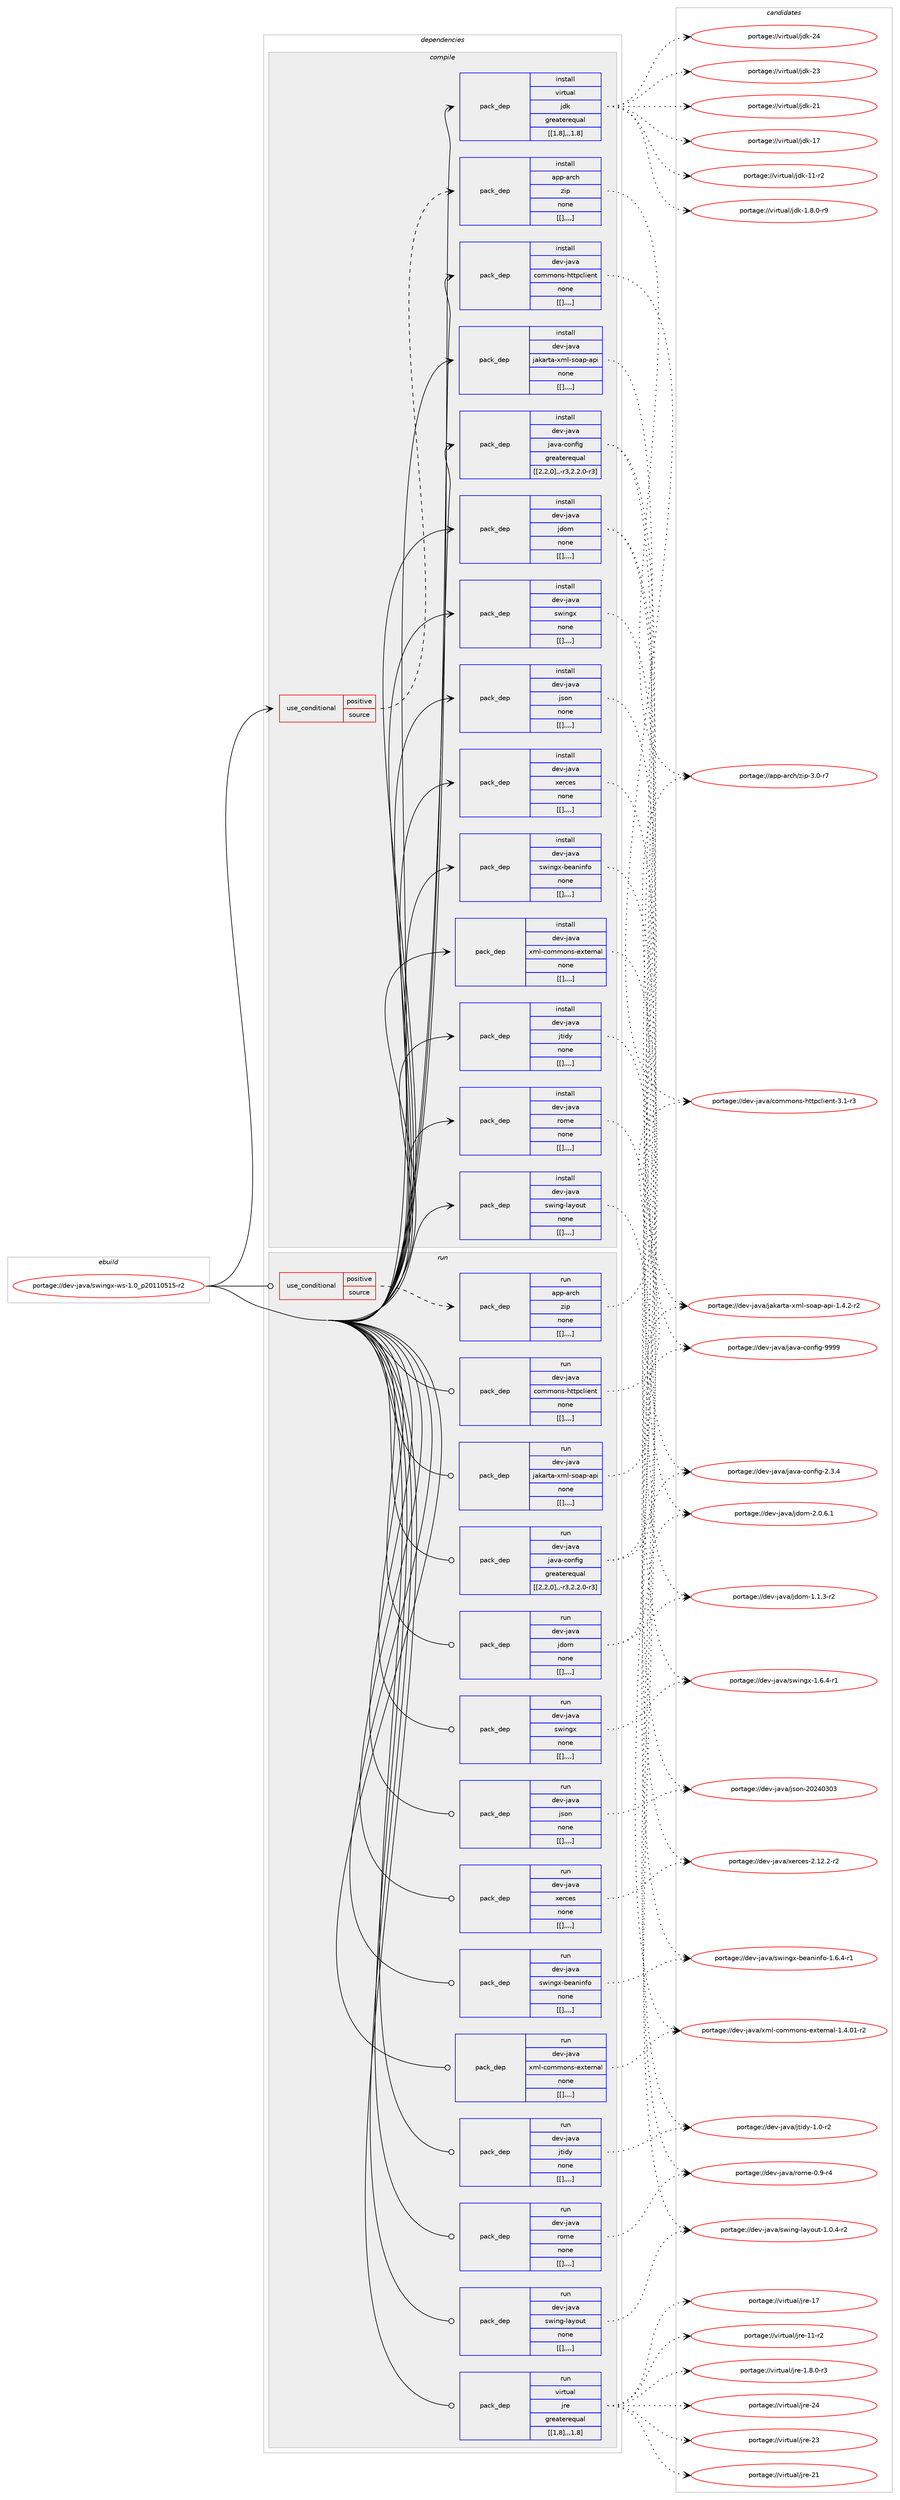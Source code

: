 digraph prolog {

# *************
# Graph options
# *************

newrank=true;
concentrate=true;
compound=true;
graph [rankdir=LR,fontname=Helvetica,fontsize=10,ranksep=1.5];#, ranksep=2.5, nodesep=0.2];
edge  [arrowhead=vee];
node  [fontname=Helvetica,fontsize=10];

# **********
# The ebuild
# **********

subgraph cluster_leftcol {
color=gray;
label=<<i>ebuild</i>>;
id [label="portage://dev-java/swingx-ws-1.0_p20110515-r2", color=red, width=4, href="../dev-java/swingx-ws-1.0_p20110515-r2.svg"];
}

# ****************
# The dependencies
# ****************

subgraph cluster_midcol {
color=gray;
label=<<i>dependencies</i>>;
subgraph cluster_compile {
fillcolor="#eeeeee";
style=filled;
label=<<i>compile</i>>;
subgraph cond24302 {
dependency101372 [label=<<TABLE BORDER="0" CELLBORDER="1" CELLSPACING="0" CELLPADDING="4"><TR><TD ROWSPAN="3" CELLPADDING="10">use_conditional</TD></TR><TR><TD>positive</TD></TR><TR><TD>source</TD></TR></TABLE>>, shape=none, color=red];
subgraph pack75966 {
dependency101419 [label=<<TABLE BORDER="0" CELLBORDER="1" CELLSPACING="0" CELLPADDING="4" WIDTH="220"><TR><TD ROWSPAN="6" CELLPADDING="30">pack_dep</TD></TR><TR><TD WIDTH="110">install</TD></TR><TR><TD>app-arch</TD></TR><TR><TD>zip</TD></TR><TR><TD>none</TD></TR><TR><TD>[[],,,,]</TD></TR></TABLE>>, shape=none, color=blue];
}
dependency101372:e -> dependency101419:w [weight=20,style="dashed",arrowhead="vee"];
}
id:e -> dependency101372:w [weight=20,style="solid",arrowhead="vee"];
subgraph pack76021 {
dependency101536 [label=<<TABLE BORDER="0" CELLBORDER="1" CELLSPACING="0" CELLPADDING="4" WIDTH="220"><TR><TD ROWSPAN="6" CELLPADDING="30">pack_dep</TD></TR><TR><TD WIDTH="110">install</TD></TR><TR><TD>dev-java</TD></TR><TR><TD>commons-httpclient</TD></TR><TR><TD>none</TD></TR><TR><TD>[[],,,,]</TD></TR></TABLE>>, shape=none, color=blue];
}
id:e -> dependency101536:w [weight=20,style="solid",arrowhead="vee"];
subgraph pack76096 {
dependency101608 [label=<<TABLE BORDER="0" CELLBORDER="1" CELLSPACING="0" CELLPADDING="4" WIDTH="220"><TR><TD ROWSPAN="6" CELLPADDING="30">pack_dep</TD></TR><TR><TD WIDTH="110">install</TD></TR><TR><TD>dev-java</TD></TR><TR><TD>jakarta-xml-soap-api</TD></TR><TR><TD>none</TD></TR><TR><TD>[[],,,,]</TD></TR></TABLE>>, shape=none, color=blue];
}
id:e -> dependency101608:w [weight=20,style="solid",arrowhead="vee"];
subgraph pack76141 {
dependency101626 [label=<<TABLE BORDER="0" CELLBORDER="1" CELLSPACING="0" CELLPADDING="4" WIDTH="220"><TR><TD ROWSPAN="6" CELLPADDING="30">pack_dep</TD></TR><TR><TD WIDTH="110">install</TD></TR><TR><TD>dev-java</TD></TR><TR><TD>java-config</TD></TR><TR><TD>greaterequal</TD></TR><TR><TD>[[2,2,0],,-r3,2.2.0-r3]</TD></TR></TABLE>>, shape=none, color=blue];
}
id:e -> dependency101626:w [weight=20,style="solid",arrowhead="vee"];
subgraph pack76144 {
dependency101700 [label=<<TABLE BORDER="0" CELLBORDER="1" CELLSPACING="0" CELLPADDING="4" WIDTH="220"><TR><TD ROWSPAN="6" CELLPADDING="30">pack_dep</TD></TR><TR><TD WIDTH="110">install</TD></TR><TR><TD>dev-java</TD></TR><TR><TD>jdom</TD></TR><TR><TD>none</TD></TR><TR><TD>[[],,,,]</TD></TR></TABLE>>, shape=none, color=blue];
}
id:e -> dependency101700:w [weight=20,style="solid",arrowhead="vee"];
subgraph pack76200 {
dependency101702 [label=<<TABLE BORDER="0" CELLBORDER="1" CELLSPACING="0" CELLPADDING="4" WIDTH="220"><TR><TD ROWSPAN="6" CELLPADDING="30">pack_dep</TD></TR><TR><TD WIDTH="110">install</TD></TR><TR><TD>dev-java</TD></TR><TR><TD>json</TD></TR><TR><TD>none</TD></TR><TR><TD>[[],,,,]</TD></TR></TABLE>>, shape=none, color=blue];
}
id:e -> dependency101702:w [weight=20,style="solid",arrowhead="vee"];
subgraph pack76201 {
dependency101777 [label=<<TABLE BORDER="0" CELLBORDER="1" CELLSPACING="0" CELLPADDING="4" WIDTH="220"><TR><TD ROWSPAN="6" CELLPADDING="30">pack_dep</TD></TR><TR><TD WIDTH="110">install</TD></TR><TR><TD>dev-java</TD></TR><TR><TD>jtidy</TD></TR><TR><TD>none</TD></TR><TR><TD>[[],,,,]</TD></TR></TABLE>>, shape=none, color=blue];
}
id:e -> dependency101777:w [weight=20,style="solid",arrowhead="vee"];
subgraph pack76300 {
dependency101913 [label=<<TABLE BORDER="0" CELLBORDER="1" CELLSPACING="0" CELLPADDING="4" WIDTH="220"><TR><TD ROWSPAN="6" CELLPADDING="30">pack_dep</TD></TR><TR><TD WIDTH="110">install</TD></TR><TR><TD>dev-java</TD></TR><TR><TD>rome</TD></TR><TR><TD>none</TD></TR><TR><TD>[[],,,,]</TD></TR></TABLE>>, shape=none, color=blue];
}
id:e -> dependency101913:w [weight=20,style="solid",arrowhead="vee"];
subgraph pack76378 {
dependency101933 [label=<<TABLE BORDER="0" CELLBORDER="1" CELLSPACING="0" CELLPADDING="4" WIDTH="220"><TR><TD ROWSPAN="6" CELLPADDING="30">pack_dep</TD></TR><TR><TD WIDTH="110">install</TD></TR><TR><TD>dev-java</TD></TR><TR><TD>swing-layout</TD></TR><TR><TD>none</TD></TR><TR><TD>[[],,,,]</TD></TR></TABLE>>, shape=none, color=blue];
}
id:e -> dependency101933:w [weight=20,style="solid",arrowhead="vee"];
subgraph pack76382 {
dependency101938 [label=<<TABLE BORDER="0" CELLBORDER="1" CELLSPACING="0" CELLPADDING="4" WIDTH="220"><TR><TD ROWSPAN="6" CELLPADDING="30">pack_dep</TD></TR><TR><TD WIDTH="110">install</TD></TR><TR><TD>dev-java</TD></TR><TR><TD>swingx</TD></TR><TR><TD>none</TD></TR><TR><TD>[[],,,,]</TD></TR></TABLE>>, shape=none, color=blue];
}
id:e -> dependency101938:w [weight=20,style="solid",arrowhead="vee"];
subgraph pack76400 {
dependency101961 [label=<<TABLE BORDER="0" CELLBORDER="1" CELLSPACING="0" CELLPADDING="4" WIDTH="220"><TR><TD ROWSPAN="6" CELLPADDING="30">pack_dep</TD></TR><TR><TD WIDTH="110">install</TD></TR><TR><TD>dev-java</TD></TR><TR><TD>swingx-beaninfo</TD></TR><TR><TD>none</TD></TR><TR><TD>[[],,,,]</TD></TR></TABLE>>, shape=none, color=blue];
}
id:e -> dependency101961:w [weight=20,style="solid",arrowhead="vee"];
subgraph pack76416 {
dependency102059 [label=<<TABLE BORDER="0" CELLBORDER="1" CELLSPACING="0" CELLPADDING="4" WIDTH="220"><TR><TD ROWSPAN="6" CELLPADDING="30">pack_dep</TD></TR><TR><TD WIDTH="110">install</TD></TR><TR><TD>dev-java</TD></TR><TR><TD>xerces</TD></TR><TR><TD>none</TD></TR><TR><TD>[[],,,,]</TD></TR></TABLE>>, shape=none, color=blue];
}
id:e -> dependency102059:w [weight=20,style="solid",arrowhead="vee"];
subgraph pack76526 {
dependency102123 [label=<<TABLE BORDER="0" CELLBORDER="1" CELLSPACING="0" CELLPADDING="4" WIDTH="220"><TR><TD ROWSPAN="6" CELLPADDING="30">pack_dep</TD></TR><TR><TD WIDTH="110">install</TD></TR><TR><TD>dev-java</TD></TR><TR><TD>xml-commons-external</TD></TR><TR><TD>none</TD></TR><TR><TD>[[],,,,]</TD></TR></TABLE>>, shape=none, color=blue];
}
id:e -> dependency102123:w [weight=20,style="solid",arrowhead="vee"];
subgraph pack76559 {
dependency102173 [label=<<TABLE BORDER="0" CELLBORDER="1" CELLSPACING="0" CELLPADDING="4" WIDTH="220"><TR><TD ROWSPAN="6" CELLPADDING="30">pack_dep</TD></TR><TR><TD WIDTH="110">install</TD></TR><TR><TD>virtual</TD></TR><TR><TD>jdk</TD></TR><TR><TD>greaterequal</TD></TR><TR><TD>[[1,8],,,1.8]</TD></TR></TABLE>>, shape=none, color=blue];
}
id:e -> dependency102173:w [weight=20,style="solid",arrowhead="vee"];
}
subgraph cluster_compileandrun {
fillcolor="#eeeeee";
style=filled;
label=<<i>compile and run</i>>;
}
subgraph cluster_run {
fillcolor="#eeeeee";
style=filled;
label=<<i>run</i>>;
subgraph cond24484 {
dependency102179 [label=<<TABLE BORDER="0" CELLBORDER="1" CELLSPACING="0" CELLPADDING="4"><TR><TD ROWSPAN="3" CELLPADDING="10">use_conditional</TD></TR><TR><TD>positive</TD></TR><TR><TD>source</TD></TR></TABLE>>, shape=none, color=red];
subgraph pack76606 {
dependency102254 [label=<<TABLE BORDER="0" CELLBORDER="1" CELLSPACING="0" CELLPADDING="4" WIDTH="220"><TR><TD ROWSPAN="6" CELLPADDING="30">pack_dep</TD></TR><TR><TD WIDTH="110">run</TD></TR><TR><TD>app-arch</TD></TR><TR><TD>zip</TD></TR><TR><TD>none</TD></TR><TR><TD>[[],,,,]</TD></TR></TABLE>>, shape=none, color=blue];
}
dependency102179:e -> dependency102254:w [weight=20,style="dashed",arrowhead="vee"];
}
id:e -> dependency102179:w [weight=20,style="solid",arrowhead="odot"];
subgraph pack76626 {
dependency102257 [label=<<TABLE BORDER="0" CELLBORDER="1" CELLSPACING="0" CELLPADDING="4" WIDTH="220"><TR><TD ROWSPAN="6" CELLPADDING="30">pack_dep</TD></TR><TR><TD WIDTH="110">run</TD></TR><TR><TD>dev-java</TD></TR><TR><TD>commons-httpclient</TD></TR><TR><TD>none</TD></TR><TR><TD>[[],,,,]</TD></TR></TABLE>>, shape=none, color=blue];
}
id:e -> dependency102257:w [weight=20,style="solid",arrowhead="odot"];
subgraph pack76630 {
dependency102378 [label=<<TABLE BORDER="0" CELLBORDER="1" CELLSPACING="0" CELLPADDING="4" WIDTH="220"><TR><TD ROWSPAN="6" CELLPADDING="30">pack_dep</TD></TR><TR><TD WIDTH="110">run</TD></TR><TR><TD>dev-java</TD></TR><TR><TD>jakarta-xml-soap-api</TD></TR><TR><TD>none</TD></TR><TR><TD>[[],,,,]</TD></TR></TABLE>>, shape=none, color=blue];
}
id:e -> dependency102378:w [weight=20,style="solid",arrowhead="odot"];
subgraph pack76727 {
dependency102427 [label=<<TABLE BORDER="0" CELLBORDER="1" CELLSPACING="0" CELLPADDING="4" WIDTH="220"><TR><TD ROWSPAN="6" CELLPADDING="30">pack_dep</TD></TR><TR><TD WIDTH="110">run</TD></TR><TR><TD>dev-java</TD></TR><TR><TD>java-config</TD></TR><TR><TD>greaterequal</TD></TR><TR><TD>[[2,2,0],,-r3,2.2.0-r3]</TD></TR></TABLE>>, shape=none, color=blue];
}
id:e -> dependency102427:w [weight=20,style="solid",arrowhead="odot"];
subgraph pack76796 {
dependency102483 [label=<<TABLE BORDER="0" CELLBORDER="1" CELLSPACING="0" CELLPADDING="4" WIDTH="220"><TR><TD ROWSPAN="6" CELLPADDING="30">pack_dep</TD></TR><TR><TD WIDTH="110">run</TD></TR><TR><TD>dev-java</TD></TR><TR><TD>jdom</TD></TR><TR><TD>none</TD></TR><TR><TD>[[],,,,]</TD></TR></TABLE>>, shape=none, color=blue];
}
id:e -> dependency102483:w [weight=20,style="solid",arrowhead="odot"];
subgraph pack76811 {
dependency102533 [label=<<TABLE BORDER="0" CELLBORDER="1" CELLSPACING="0" CELLPADDING="4" WIDTH="220"><TR><TD ROWSPAN="6" CELLPADDING="30">pack_dep</TD></TR><TR><TD WIDTH="110">run</TD></TR><TR><TD>dev-java</TD></TR><TR><TD>json</TD></TR><TR><TD>none</TD></TR><TR><TD>[[],,,,]</TD></TR></TABLE>>, shape=none, color=blue];
}
id:e -> dependency102533:w [weight=20,style="solid",arrowhead="odot"];
subgraph pack76845 {
dependency102537 [label=<<TABLE BORDER="0" CELLBORDER="1" CELLSPACING="0" CELLPADDING="4" WIDTH="220"><TR><TD ROWSPAN="6" CELLPADDING="30">pack_dep</TD></TR><TR><TD WIDTH="110">run</TD></TR><TR><TD>dev-java</TD></TR><TR><TD>jtidy</TD></TR><TR><TD>none</TD></TR><TR><TD>[[],,,,]</TD></TR></TABLE>>, shape=none, color=blue];
}
id:e -> dependency102537:w [weight=20,style="solid",arrowhead="odot"];
subgraph pack76858 {
dependency102556 [label=<<TABLE BORDER="0" CELLBORDER="1" CELLSPACING="0" CELLPADDING="4" WIDTH="220"><TR><TD ROWSPAN="6" CELLPADDING="30">pack_dep</TD></TR><TR><TD WIDTH="110">run</TD></TR><TR><TD>dev-java</TD></TR><TR><TD>rome</TD></TR><TR><TD>none</TD></TR><TR><TD>[[],,,,]</TD></TR></TABLE>>, shape=none, color=blue];
}
id:e -> dependency102556:w [weight=20,style="solid",arrowhead="odot"];
subgraph pack76859 {
dependency102613 [label=<<TABLE BORDER="0" CELLBORDER="1" CELLSPACING="0" CELLPADDING="4" WIDTH="220"><TR><TD ROWSPAN="6" CELLPADDING="30">pack_dep</TD></TR><TR><TD WIDTH="110">run</TD></TR><TR><TD>dev-java</TD></TR><TR><TD>swing-layout</TD></TR><TR><TD>none</TD></TR><TR><TD>[[],,,,]</TD></TR></TABLE>>, shape=none, color=blue];
}
id:e -> dependency102613:w [weight=20,style="solid",arrowhead="odot"];
subgraph pack76933 {
dependency102651 [label=<<TABLE BORDER="0" CELLBORDER="1" CELLSPACING="0" CELLPADDING="4" WIDTH="220"><TR><TD ROWSPAN="6" CELLPADDING="30">pack_dep</TD></TR><TR><TD WIDTH="110">run</TD></TR><TR><TD>dev-java</TD></TR><TR><TD>swingx</TD></TR><TR><TD>none</TD></TR><TR><TD>[[],,,,]</TD></TR></TABLE>>, shape=none, color=blue];
}
id:e -> dependency102651:w [weight=20,style="solid",arrowhead="odot"];
subgraph pack76934 {
dependency102654 [label=<<TABLE BORDER="0" CELLBORDER="1" CELLSPACING="0" CELLPADDING="4" WIDTH="220"><TR><TD ROWSPAN="6" CELLPADDING="30">pack_dep</TD></TR><TR><TD WIDTH="110">run</TD></TR><TR><TD>dev-java</TD></TR><TR><TD>swingx-beaninfo</TD></TR><TR><TD>none</TD></TR><TR><TD>[[],,,,]</TD></TR></TABLE>>, shape=none, color=blue];
}
id:e -> dependency102654:w [weight=20,style="solid",arrowhead="odot"];
subgraph pack76937 {
dependency102665 [label=<<TABLE BORDER="0" CELLBORDER="1" CELLSPACING="0" CELLPADDING="4" WIDTH="220"><TR><TD ROWSPAN="6" CELLPADDING="30">pack_dep</TD></TR><TR><TD WIDTH="110">run</TD></TR><TR><TD>dev-java</TD></TR><TR><TD>xerces</TD></TR><TR><TD>none</TD></TR><TR><TD>[[],,,,]</TD></TR></TABLE>>, shape=none, color=blue];
}
id:e -> dependency102665:w [weight=20,style="solid",arrowhead="odot"];
subgraph pack76968 {
dependency102718 [label=<<TABLE BORDER="0" CELLBORDER="1" CELLSPACING="0" CELLPADDING="4" WIDTH="220"><TR><TD ROWSPAN="6" CELLPADDING="30">pack_dep</TD></TR><TR><TD WIDTH="110">run</TD></TR><TR><TD>dev-java</TD></TR><TR><TD>xml-commons-external</TD></TR><TR><TD>none</TD></TR><TR><TD>[[],,,,]</TD></TR></TABLE>>, shape=none, color=blue];
}
id:e -> dependency102718:w [weight=20,style="solid",arrowhead="odot"];
subgraph pack76982 {
dependency102741 [label=<<TABLE BORDER="0" CELLBORDER="1" CELLSPACING="0" CELLPADDING="4" WIDTH="220"><TR><TD ROWSPAN="6" CELLPADDING="30">pack_dep</TD></TR><TR><TD WIDTH="110">run</TD></TR><TR><TD>virtual</TD></TR><TR><TD>jre</TD></TR><TR><TD>greaterequal</TD></TR><TR><TD>[[1,8],,,1.8]</TD></TR></TABLE>>, shape=none, color=blue];
}
id:e -> dependency102741:w [weight=20,style="solid",arrowhead="odot"];
}
}

# **************
# The candidates
# **************

subgraph cluster_choices {
rank=same;
color=gray;
label=<<i>candidates</i>>;

subgraph choice76570 {
color=black;
nodesep=1;
choice9711211245971149910447122105112455146484511455 [label="portage://app-arch/zip-3.0-r7", color=red, width=4,href="../app-arch/zip-3.0-r7.svg"];
dependency101419:e -> choice9711211245971149910447122105112455146484511455:w [style=dotted,weight="100"];
}
subgraph choice76572 {
color=black;
nodesep=1;
choice10010111845106971189747991111091091111101154510411611611299108105101110116455146494511451 [label="portage://dev-java/commons-httpclient-3.1-r3", color=red, width=4,href="../dev-java/commons-httpclient-3.1-r3.svg"];
dependency101536:e -> choice10010111845106971189747991111091091111101154510411611611299108105101110116455146494511451:w [style=dotted,weight="100"];
}
subgraph choice76576 {
color=black;
nodesep=1;
choice1001011184510697118974710697107971141169745120109108451151119711245971121054549465246504511450 [label="portage://dev-java/jakarta-xml-soap-api-1.4.2-r2", color=red, width=4,href="../dev-java/jakarta-xml-soap-api-1.4.2-r2.svg"];
dependency101608:e -> choice1001011184510697118974710697107971141169745120109108451151119711245971121054549465246504511450:w [style=dotted,weight="100"];
}
subgraph choice76579 {
color=black;
nodesep=1;
choice10010111845106971189747106971189745991111101021051034557575757 [label="portage://dev-java/java-config-9999", color=red, width=4,href="../dev-java/java-config-9999.svg"];
choice1001011184510697118974710697118974599111110102105103455046514652 [label="portage://dev-java/java-config-2.3.4", color=red, width=4,href="../dev-java/java-config-2.3.4.svg"];
dependency101626:e -> choice10010111845106971189747106971189745991111101021051034557575757:w [style=dotted,weight="100"];
dependency101626:e -> choice1001011184510697118974710697118974599111110102105103455046514652:w [style=dotted,weight="100"];
}
subgraph choice76581 {
color=black;
nodesep=1;
choice100101118451069711897471061001111094550464846544649 [label="portage://dev-java/jdom-2.0.6.1", color=red, width=4,href="../dev-java/jdom-2.0.6.1.svg"];
choice100101118451069711897471061001111094549464946514511450 [label="portage://dev-java/jdom-1.1.3-r2", color=red, width=4,href="../dev-java/jdom-1.1.3-r2.svg"];
dependency101700:e -> choice100101118451069711897471061001111094550464846544649:w [style=dotted,weight="100"];
dependency101700:e -> choice100101118451069711897471061001111094549464946514511450:w [style=dotted,weight="100"];
}
subgraph choice76584 {
color=black;
nodesep=1;
choice10010111845106971189747106115111110455048505248514851 [label="portage://dev-java/json-20240303", color=red, width=4,href="../dev-java/json-20240303.svg"];
dependency101702:e -> choice10010111845106971189747106115111110455048505248514851:w [style=dotted,weight="100"];
}
subgraph choice76585 {
color=black;
nodesep=1;
choice10010111845106971189747106116105100121454946484511450 [label="portage://dev-java/jtidy-1.0-r2", color=red, width=4,href="../dev-java/jtidy-1.0-r2.svg"];
dependency101777:e -> choice10010111845106971189747106116105100121454946484511450:w [style=dotted,weight="100"];
}
subgraph choice76754 {
color=black;
nodesep=1;
choice10010111845106971189747114111109101454846574511452 [label="portage://dev-java/rome-0.9-r4", color=red, width=4,href="../dev-java/rome-0.9-r4.svg"];
dependency101913:e -> choice10010111845106971189747114111109101454846574511452:w [style=dotted,weight="100"];
}
subgraph choice76756 {
color=black;
nodesep=1;
choice1001011184510697118974711511910511010345108971211111171164549464846524511450 [label="portage://dev-java/swing-layout-1.0.4-r2", color=red, width=4,href="../dev-java/swing-layout-1.0.4-r2.svg"];
dependency101933:e -> choice1001011184510697118974711511910511010345108971211111171164549464846524511450:w [style=dotted,weight="100"];
}
subgraph choice76765 {
color=black;
nodesep=1;
choice100101118451069711897471151191051101031204549465446524511449 [label="portage://dev-java/swingx-1.6.4-r1", color=red, width=4,href="../dev-java/swingx-1.6.4-r1.svg"];
dependency101938:e -> choice100101118451069711897471151191051101031204549465446524511449:w [style=dotted,weight="100"];
}
subgraph choice76769 {
color=black;
nodesep=1;
choice100101118451069711897471151191051101031204598101971101051101021114549465446524511449 [label="portage://dev-java/swingx-beaninfo-1.6.4-r1", color=red, width=4,href="../dev-java/swingx-beaninfo-1.6.4-r1.svg"];
dependency101961:e -> choice100101118451069711897471151191051101031204598101971101051101021114549465446524511449:w [style=dotted,weight="100"];
}
subgraph choice76771 {
color=black;
nodesep=1;
choice1001011184510697118974712010111499101115455046495046504511450 [label="portage://dev-java/xerces-2.12.2-r2", color=red, width=4,href="../dev-java/xerces-2.12.2-r2.svg"];
dependency102059:e -> choice1001011184510697118974712010111499101115455046495046504511450:w [style=dotted,weight="100"];
}
subgraph choice76781 {
color=black;
nodesep=1;
choice1001011184510697118974712010910845991111091091111101154510112011610111411097108454946524648494511450 [label="portage://dev-java/xml-commons-external-1.4.01-r2", color=red, width=4,href="../dev-java/xml-commons-external-1.4.01-r2.svg"];
dependency102123:e -> choice1001011184510697118974712010910845991111091091111101154510112011610111411097108454946524648494511450:w [style=dotted,weight="100"];
}
subgraph choice76787 {
color=black;
nodesep=1;
choice1181051141161179710847106100107455052 [label="portage://virtual/jdk-24", color=red, width=4,href="../virtual/jdk-24.svg"];
choice1181051141161179710847106100107455051 [label="portage://virtual/jdk-23", color=red, width=4,href="../virtual/jdk-23.svg"];
choice1181051141161179710847106100107455049 [label="portage://virtual/jdk-21", color=red, width=4,href="../virtual/jdk-21.svg"];
choice1181051141161179710847106100107454955 [label="portage://virtual/jdk-17", color=red, width=4,href="../virtual/jdk-17.svg"];
choice11810511411611797108471061001074549494511450 [label="portage://virtual/jdk-11-r2", color=red, width=4,href="../virtual/jdk-11-r2.svg"];
choice11810511411611797108471061001074549465646484511457 [label="portage://virtual/jdk-1.8.0-r9", color=red, width=4,href="../virtual/jdk-1.8.0-r9.svg"];
dependency102173:e -> choice1181051141161179710847106100107455052:w [style=dotted,weight="100"];
dependency102173:e -> choice1181051141161179710847106100107455051:w [style=dotted,weight="100"];
dependency102173:e -> choice1181051141161179710847106100107455049:w [style=dotted,weight="100"];
dependency102173:e -> choice1181051141161179710847106100107454955:w [style=dotted,weight="100"];
dependency102173:e -> choice11810511411611797108471061001074549494511450:w [style=dotted,weight="100"];
dependency102173:e -> choice11810511411611797108471061001074549465646484511457:w [style=dotted,weight="100"];
}
subgraph choice76792 {
color=black;
nodesep=1;
choice9711211245971149910447122105112455146484511455 [label="portage://app-arch/zip-3.0-r7", color=red, width=4,href="../app-arch/zip-3.0-r7.svg"];
dependency102254:e -> choice9711211245971149910447122105112455146484511455:w [style=dotted,weight="100"];
}
subgraph choice76908 {
color=black;
nodesep=1;
choice10010111845106971189747991111091091111101154510411611611299108105101110116455146494511451 [label="portage://dev-java/commons-httpclient-3.1-r3", color=red, width=4,href="../dev-java/commons-httpclient-3.1-r3.svg"];
dependency102257:e -> choice10010111845106971189747991111091091111101154510411611611299108105101110116455146494511451:w [style=dotted,weight="100"];
}
subgraph choice76910 {
color=black;
nodesep=1;
choice1001011184510697118974710697107971141169745120109108451151119711245971121054549465246504511450 [label="portage://dev-java/jakarta-xml-soap-api-1.4.2-r2", color=red, width=4,href="../dev-java/jakarta-xml-soap-api-1.4.2-r2.svg"];
dependency102378:e -> choice1001011184510697118974710697107971141169745120109108451151119711245971121054549465246504511450:w [style=dotted,weight="100"];
}
subgraph choice76912 {
color=black;
nodesep=1;
choice10010111845106971189747106971189745991111101021051034557575757 [label="portage://dev-java/java-config-9999", color=red, width=4,href="../dev-java/java-config-9999.svg"];
choice1001011184510697118974710697118974599111110102105103455046514652 [label="portage://dev-java/java-config-2.3.4", color=red, width=4,href="../dev-java/java-config-2.3.4.svg"];
dependency102427:e -> choice10010111845106971189747106971189745991111101021051034557575757:w [style=dotted,weight="100"];
dependency102427:e -> choice1001011184510697118974710697118974599111110102105103455046514652:w [style=dotted,weight="100"];
}
subgraph choice76915 {
color=black;
nodesep=1;
choice100101118451069711897471061001111094550464846544649 [label="portage://dev-java/jdom-2.0.6.1", color=red, width=4,href="../dev-java/jdom-2.0.6.1.svg"];
choice100101118451069711897471061001111094549464946514511450 [label="portage://dev-java/jdom-1.1.3-r2", color=red, width=4,href="../dev-java/jdom-1.1.3-r2.svg"];
dependency102483:e -> choice100101118451069711897471061001111094550464846544649:w [style=dotted,weight="100"];
dependency102483:e -> choice100101118451069711897471061001111094549464946514511450:w [style=dotted,weight="100"];
}
subgraph choice76918 {
color=black;
nodesep=1;
choice10010111845106971189747106115111110455048505248514851 [label="portage://dev-java/json-20240303", color=red, width=4,href="../dev-java/json-20240303.svg"];
dependency102533:e -> choice10010111845106971189747106115111110455048505248514851:w [style=dotted,weight="100"];
}
subgraph choice76920 {
color=black;
nodesep=1;
choice10010111845106971189747106116105100121454946484511450 [label="portage://dev-java/jtidy-1.0-r2", color=red, width=4,href="../dev-java/jtidy-1.0-r2.svg"];
dependency102537:e -> choice10010111845106971189747106116105100121454946484511450:w [style=dotted,weight="100"];
}
subgraph choice76921 {
color=black;
nodesep=1;
choice10010111845106971189747114111109101454846574511452 [label="portage://dev-java/rome-0.9-r4", color=red, width=4,href="../dev-java/rome-0.9-r4.svg"];
dependency102556:e -> choice10010111845106971189747114111109101454846574511452:w [style=dotted,weight="100"];
}
subgraph choice76923 {
color=black;
nodesep=1;
choice1001011184510697118974711511910511010345108971211111171164549464846524511450 [label="portage://dev-java/swing-layout-1.0.4-r2", color=red, width=4,href="../dev-java/swing-layout-1.0.4-r2.svg"];
dependency102613:e -> choice1001011184510697118974711511910511010345108971211111171164549464846524511450:w [style=dotted,weight="100"];
}
subgraph choice76925 {
color=black;
nodesep=1;
choice100101118451069711897471151191051101031204549465446524511449 [label="portage://dev-java/swingx-1.6.4-r1", color=red, width=4,href="../dev-java/swingx-1.6.4-r1.svg"];
dependency102651:e -> choice100101118451069711897471151191051101031204549465446524511449:w [style=dotted,weight="100"];
}
subgraph choice76927 {
color=black;
nodesep=1;
choice100101118451069711897471151191051101031204598101971101051101021114549465446524511449 [label="portage://dev-java/swingx-beaninfo-1.6.4-r1", color=red, width=4,href="../dev-java/swingx-beaninfo-1.6.4-r1.svg"];
dependency102654:e -> choice100101118451069711897471151191051101031204598101971101051101021114549465446524511449:w [style=dotted,weight="100"];
}
subgraph choice76978 {
color=black;
nodesep=1;
choice1001011184510697118974712010111499101115455046495046504511450 [label="portage://dev-java/xerces-2.12.2-r2", color=red, width=4,href="../dev-java/xerces-2.12.2-r2.svg"];
dependency102665:e -> choice1001011184510697118974712010111499101115455046495046504511450:w [style=dotted,weight="100"];
}
subgraph choice76987 {
color=black;
nodesep=1;
choice1001011184510697118974712010910845991111091091111101154510112011610111411097108454946524648494511450 [label="portage://dev-java/xml-commons-external-1.4.01-r2", color=red, width=4,href="../dev-java/xml-commons-external-1.4.01-r2.svg"];
dependency102718:e -> choice1001011184510697118974712010910845991111091091111101154510112011610111411097108454946524648494511450:w [style=dotted,weight="100"];
}
subgraph choice76997 {
color=black;
nodesep=1;
choice1181051141161179710847106114101455052 [label="portage://virtual/jre-24", color=red, width=4,href="../virtual/jre-24.svg"];
choice1181051141161179710847106114101455051 [label="portage://virtual/jre-23", color=red, width=4,href="../virtual/jre-23.svg"];
choice1181051141161179710847106114101455049 [label="portage://virtual/jre-21", color=red, width=4,href="../virtual/jre-21.svg"];
choice1181051141161179710847106114101454955 [label="portage://virtual/jre-17", color=red, width=4,href="../virtual/jre-17.svg"];
choice11810511411611797108471061141014549494511450 [label="portage://virtual/jre-11-r2", color=red, width=4,href="../virtual/jre-11-r2.svg"];
choice11810511411611797108471061141014549465646484511451 [label="portage://virtual/jre-1.8.0-r3", color=red, width=4,href="../virtual/jre-1.8.0-r3.svg"];
dependency102741:e -> choice1181051141161179710847106114101455052:w [style=dotted,weight="100"];
dependency102741:e -> choice1181051141161179710847106114101455051:w [style=dotted,weight="100"];
dependency102741:e -> choice1181051141161179710847106114101455049:w [style=dotted,weight="100"];
dependency102741:e -> choice1181051141161179710847106114101454955:w [style=dotted,weight="100"];
dependency102741:e -> choice11810511411611797108471061141014549494511450:w [style=dotted,weight="100"];
dependency102741:e -> choice11810511411611797108471061141014549465646484511451:w [style=dotted,weight="100"];
}
}

}

